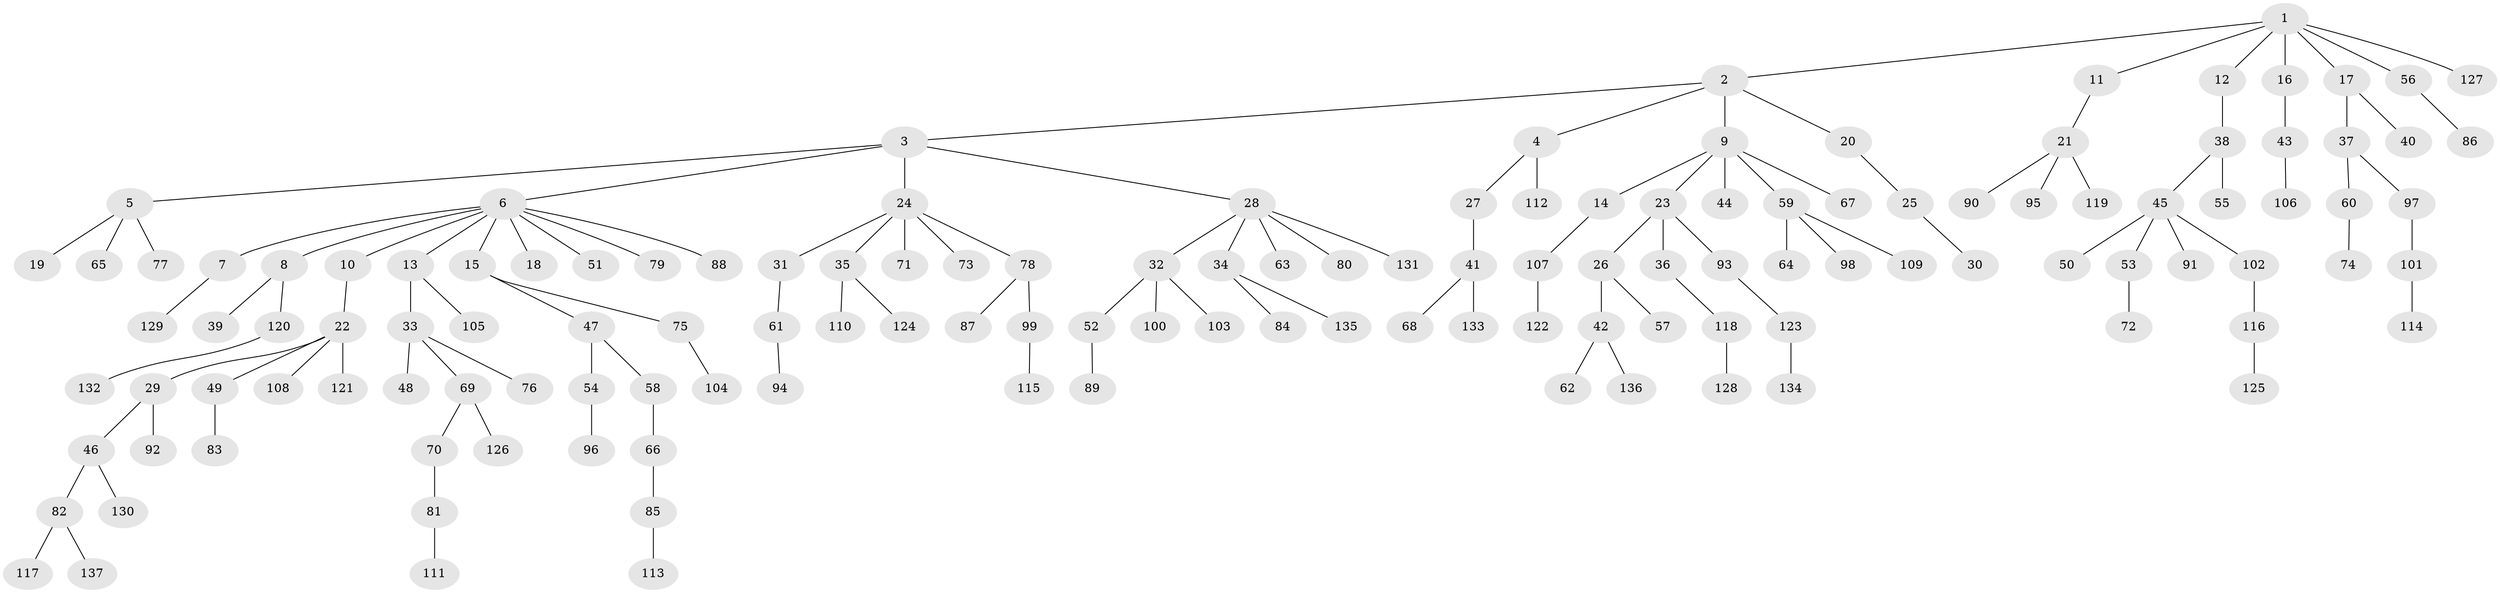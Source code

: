 // Generated by graph-tools (version 1.1) at 2025/15/03/09/25 04:15:24]
// undirected, 137 vertices, 136 edges
graph export_dot {
graph [start="1"]
  node [color=gray90,style=filled];
  1;
  2;
  3;
  4;
  5;
  6;
  7;
  8;
  9;
  10;
  11;
  12;
  13;
  14;
  15;
  16;
  17;
  18;
  19;
  20;
  21;
  22;
  23;
  24;
  25;
  26;
  27;
  28;
  29;
  30;
  31;
  32;
  33;
  34;
  35;
  36;
  37;
  38;
  39;
  40;
  41;
  42;
  43;
  44;
  45;
  46;
  47;
  48;
  49;
  50;
  51;
  52;
  53;
  54;
  55;
  56;
  57;
  58;
  59;
  60;
  61;
  62;
  63;
  64;
  65;
  66;
  67;
  68;
  69;
  70;
  71;
  72;
  73;
  74;
  75;
  76;
  77;
  78;
  79;
  80;
  81;
  82;
  83;
  84;
  85;
  86;
  87;
  88;
  89;
  90;
  91;
  92;
  93;
  94;
  95;
  96;
  97;
  98;
  99;
  100;
  101;
  102;
  103;
  104;
  105;
  106;
  107;
  108;
  109;
  110;
  111;
  112;
  113;
  114;
  115;
  116;
  117;
  118;
  119;
  120;
  121;
  122;
  123;
  124;
  125;
  126;
  127;
  128;
  129;
  130;
  131;
  132;
  133;
  134;
  135;
  136;
  137;
  1 -- 2;
  1 -- 11;
  1 -- 12;
  1 -- 16;
  1 -- 17;
  1 -- 56;
  1 -- 127;
  2 -- 3;
  2 -- 4;
  2 -- 9;
  2 -- 20;
  3 -- 5;
  3 -- 6;
  3 -- 24;
  3 -- 28;
  4 -- 27;
  4 -- 112;
  5 -- 19;
  5 -- 65;
  5 -- 77;
  6 -- 7;
  6 -- 8;
  6 -- 10;
  6 -- 13;
  6 -- 15;
  6 -- 18;
  6 -- 51;
  6 -- 79;
  6 -- 88;
  7 -- 129;
  8 -- 39;
  8 -- 120;
  9 -- 14;
  9 -- 23;
  9 -- 44;
  9 -- 59;
  9 -- 67;
  10 -- 22;
  11 -- 21;
  12 -- 38;
  13 -- 33;
  13 -- 105;
  14 -- 107;
  15 -- 47;
  15 -- 75;
  16 -- 43;
  17 -- 37;
  17 -- 40;
  20 -- 25;
  21 -- 90;
  21 -- 95;
  21 -- 119;
  22 -- 29;
  22 -- 49;
  22 -- 108;
  22 -- 121;
  23 -- 26;
  23 -- 36;
  23 -- 93;
  24 -- 31;
  24 -- 35;
  24 -- 71;
  24 -- 73;
  24 -- 78;
  25 -- 30;
  26 -- 42;
  26 -- 57;
  27 -- 41;
  28 -- 32;
  28 -- 34;
  28 -- 63;
  28 -- 80;
  28 -- 131;
  29 -- 46;
  29 -- 92;
  31 -- 61;
  32 -- 52;
  32 -- 100;
  32 -- 103;
  33 -- 48;
  33 -- 69;
  33 -- 76;
  34 -- 84;
  34 -- 135;
  35 -- 110;
  35 -- 124;
  36 -- 118;
  37 -- 60;
  37 -- 97;
  38 -- 45;
  38 -- 55;
  41 -- 68;
  41 -- 133;
  42 -- 62;
  42 -- 136;
  43 -- 106;
  45 -- 50;
  45 -- 53;
  45 -- 91;
  45 -- 102;
  46 -- 82;
  46 -- 130;
  47 -- 54;
  47 -- 58;
  49 -- 83;
  52 -- 89;
  53 -- 72;
  54 -- 96;
  56 -- 86;
  58 -- 66;
  59 -- 64;
  59 -- 98;
  59 -- 109;
  60 -- 74;
  61 -- 94;
  66 -- 85;
  69 -- 70;
  69 -- 126;
  70 -- 81;
  75 -- 104;
  78 -- 87;
  78 -- 99;
  81 -- 111;
  82 -- 117;
  82 -- 137;
  85 -- 113;
  93 -- 123;
  97 -- 101;
  99 -- 115;
  101 -- 114;
  102 -- 116;
  107 -- 122;
  116 -- 125;
  118 -- 128;
  120 -- 132;
  123 -- 134;
}
